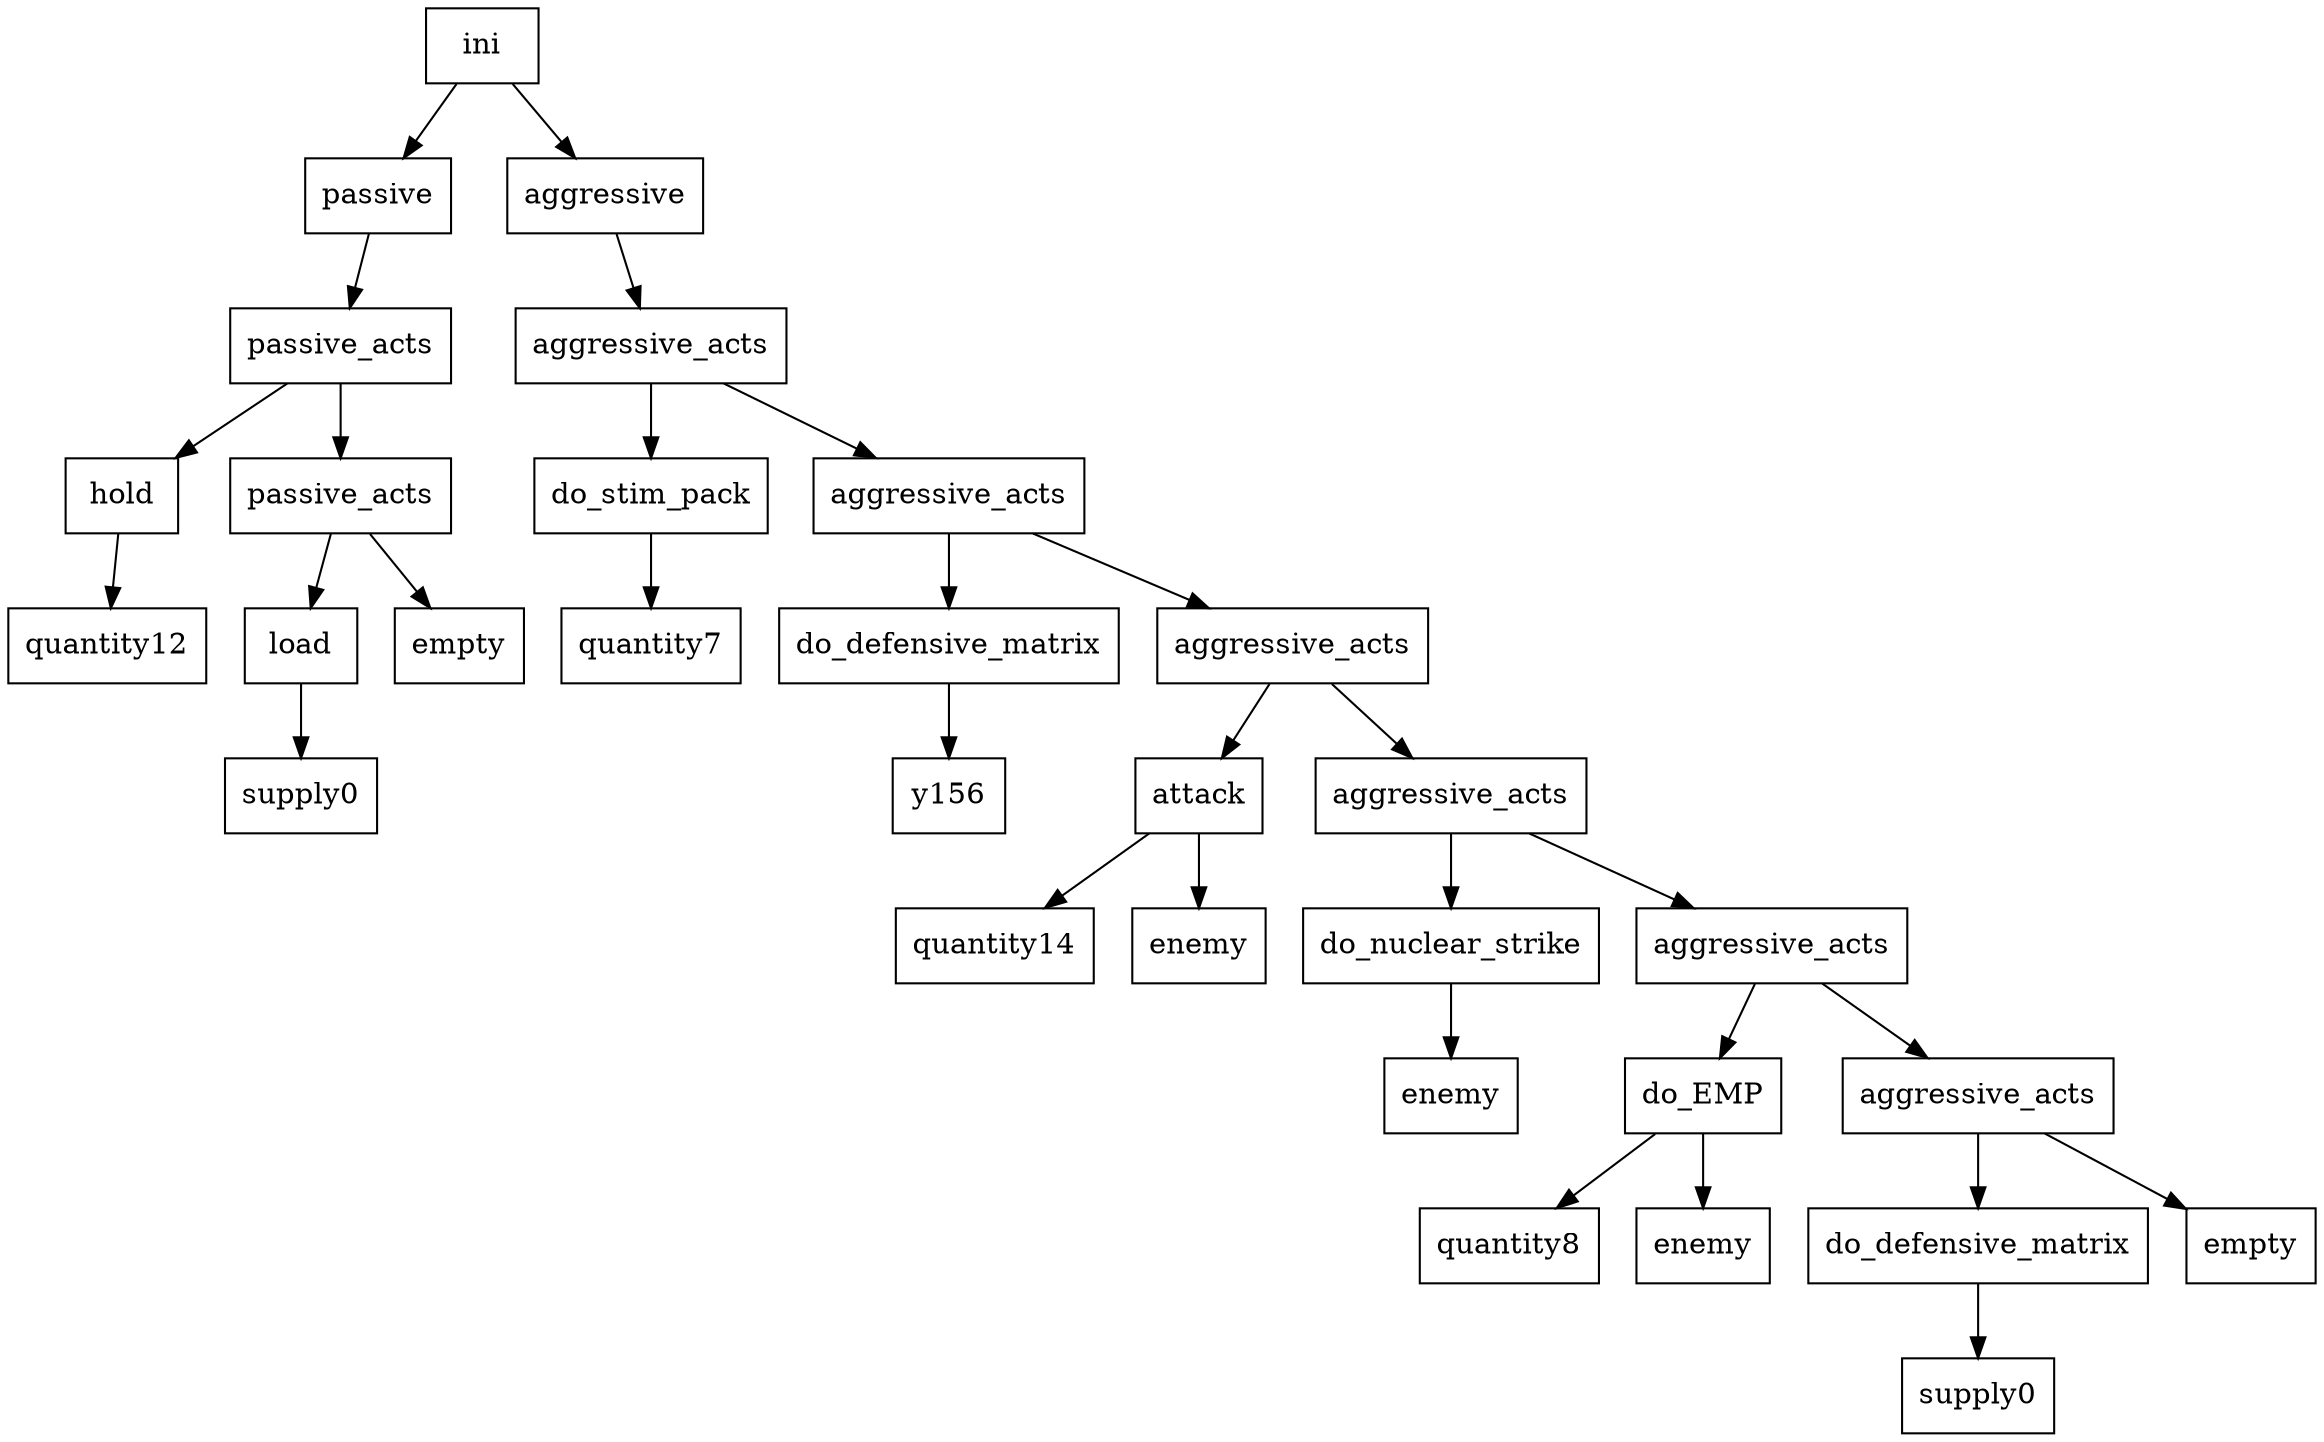 digraph g {
graph [ordering=out];
node [shape=rectangle];
n[label = "ini"];
n0[label = "passive"];
n00[label = "passive_acts"];
n000[label = "hold"];
n0000[label = "quantity12"];
n000 -> n0000;
n00 -> n000;
n001[label = "passive_acts"];
n0010[label = "load"];
n00100[label = "supply0"];
n0010 -> n00100;
n001 -> n0010;
n0011[label = "empty"];
n001 -> n0011;
n00 -> n001;
n0 -> n00;
n -> n0;
n1[label = "aggressive"];
n10[label = "aggressive_acts"];
n100[label = "do_stim_pack"];
n1000[label = "quantity7"];
n100 -> n1000;
n10 -> n100;
n101[label = "aggressive_acts"];
n1010[label = "do_defensive_matrix"];
n10100[label = "y156"];
n1010 -> n10100;
n101 -> n1010;
n1011[label = "aggressive_acts"];
n10110[label = "attack"];
n101100[label = "quantity14"];
n10110 -> n101100;
n101101[label = "enemy"];
n10110 -> n101101;
n1011 -> n10110;
n10111[label = "aggressive_acts"];
n101110[label = "do_nuclear_strike"];
n1011100[label = "enemy"];
n101110 -> n1011100;
n10111 -> n101110;
n101111[label = "aggressive_acts"];
n1011110[label = "do_EMP"];
n10111100[label = "quantity8"];
n1011110 -> n10111100;
n10111101[label = "enemy"];
n1011110 -> n10111101;
n101111 -> n1011110;
n1011111[label = "aggressive_acts"];
n10111110[label = "do_defensive_matrix"];
n101111100[label = "supply0"];
n10111110 -> n101111100;
n1011111 -> n10111110;
n10111111[label = "empty"];
n1011111 -> n10111111;
n101111 -> n1011111;
n10111 -> n101111;
n1011 -> n10111;
n101 -> n1011;
n10 -> n101;
n1 -> n10;
n -> n1;
}

